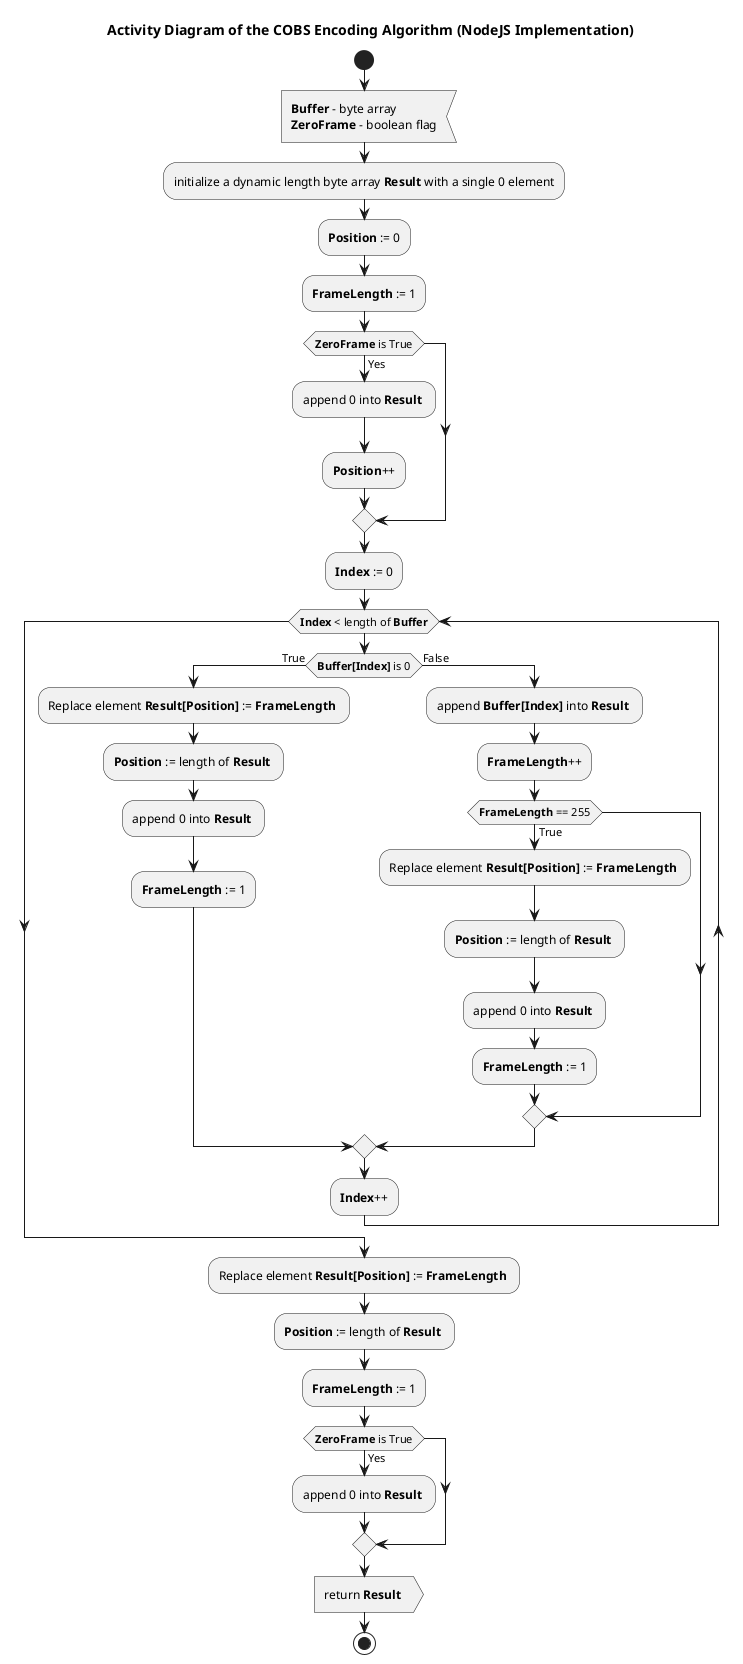 @startuml cobs_encode

title Activity Diagram of the COBS Encoding Algorithm (NodeJS Implementation)

start

:<b>Buffer</b> - byte array
<b>ZeroFrame</b> - boolean flag<

:initialize a dynamic length byte array <b>Result</b> with a single 0 element;

:<b>Position</b> := 0;

:<b>FrameLength</b> := 1;

if (<b>ZeroFrame</b> is True) then (Yes)
    :append 0 into <b>Result</b> ;
    
    :<b>Position</b>++;
endif

:<b>Index</b> := 0;

while (<b>Index</b> < length of <b>Buffer</b>)
    if (<b>Buffer[Index]</b> is 0) then (True)
        :Replace element <b>Result[Position]</b> := <b>FrameLength</b> ;
        
        :<b>Position</b> := length of <b>Result</b> ;
        
        :append 0 into <b>Result</b> ;
        
        :<b>FrameLength</b> := 1;
    else (False)
        :append <b>Buffer[Index]</b> into <b>Result</b> ;
        
        :<b>FrameLength</b>++;
        
        if (<b>FrameLength</b> == 255) then (True)
            :Replace element <b>Result[Position]</b> := <b>FrameLength</b> ;
            
            :<b>Position</b> := length of <b>Result</b> ;
            
            :append 0 into <b>Result</b> ;
            
            :<b>FrameLength</b> := 1;
        endif
    endif
    
    :<b>Index</b>++;
end while

:Replace element <b>Result[Position]</b> := <b>FrameLength</b> ;

:<b>Position</b> := length of <b>Result</b> ;

:<b>FrameLength</b> := 1;

if (<b>ZeroFrame</b> is True) then (Yes)
    :append 0 into <b>Result</b> ;
endif

:return <b>Result</b> >

stop

@enduml